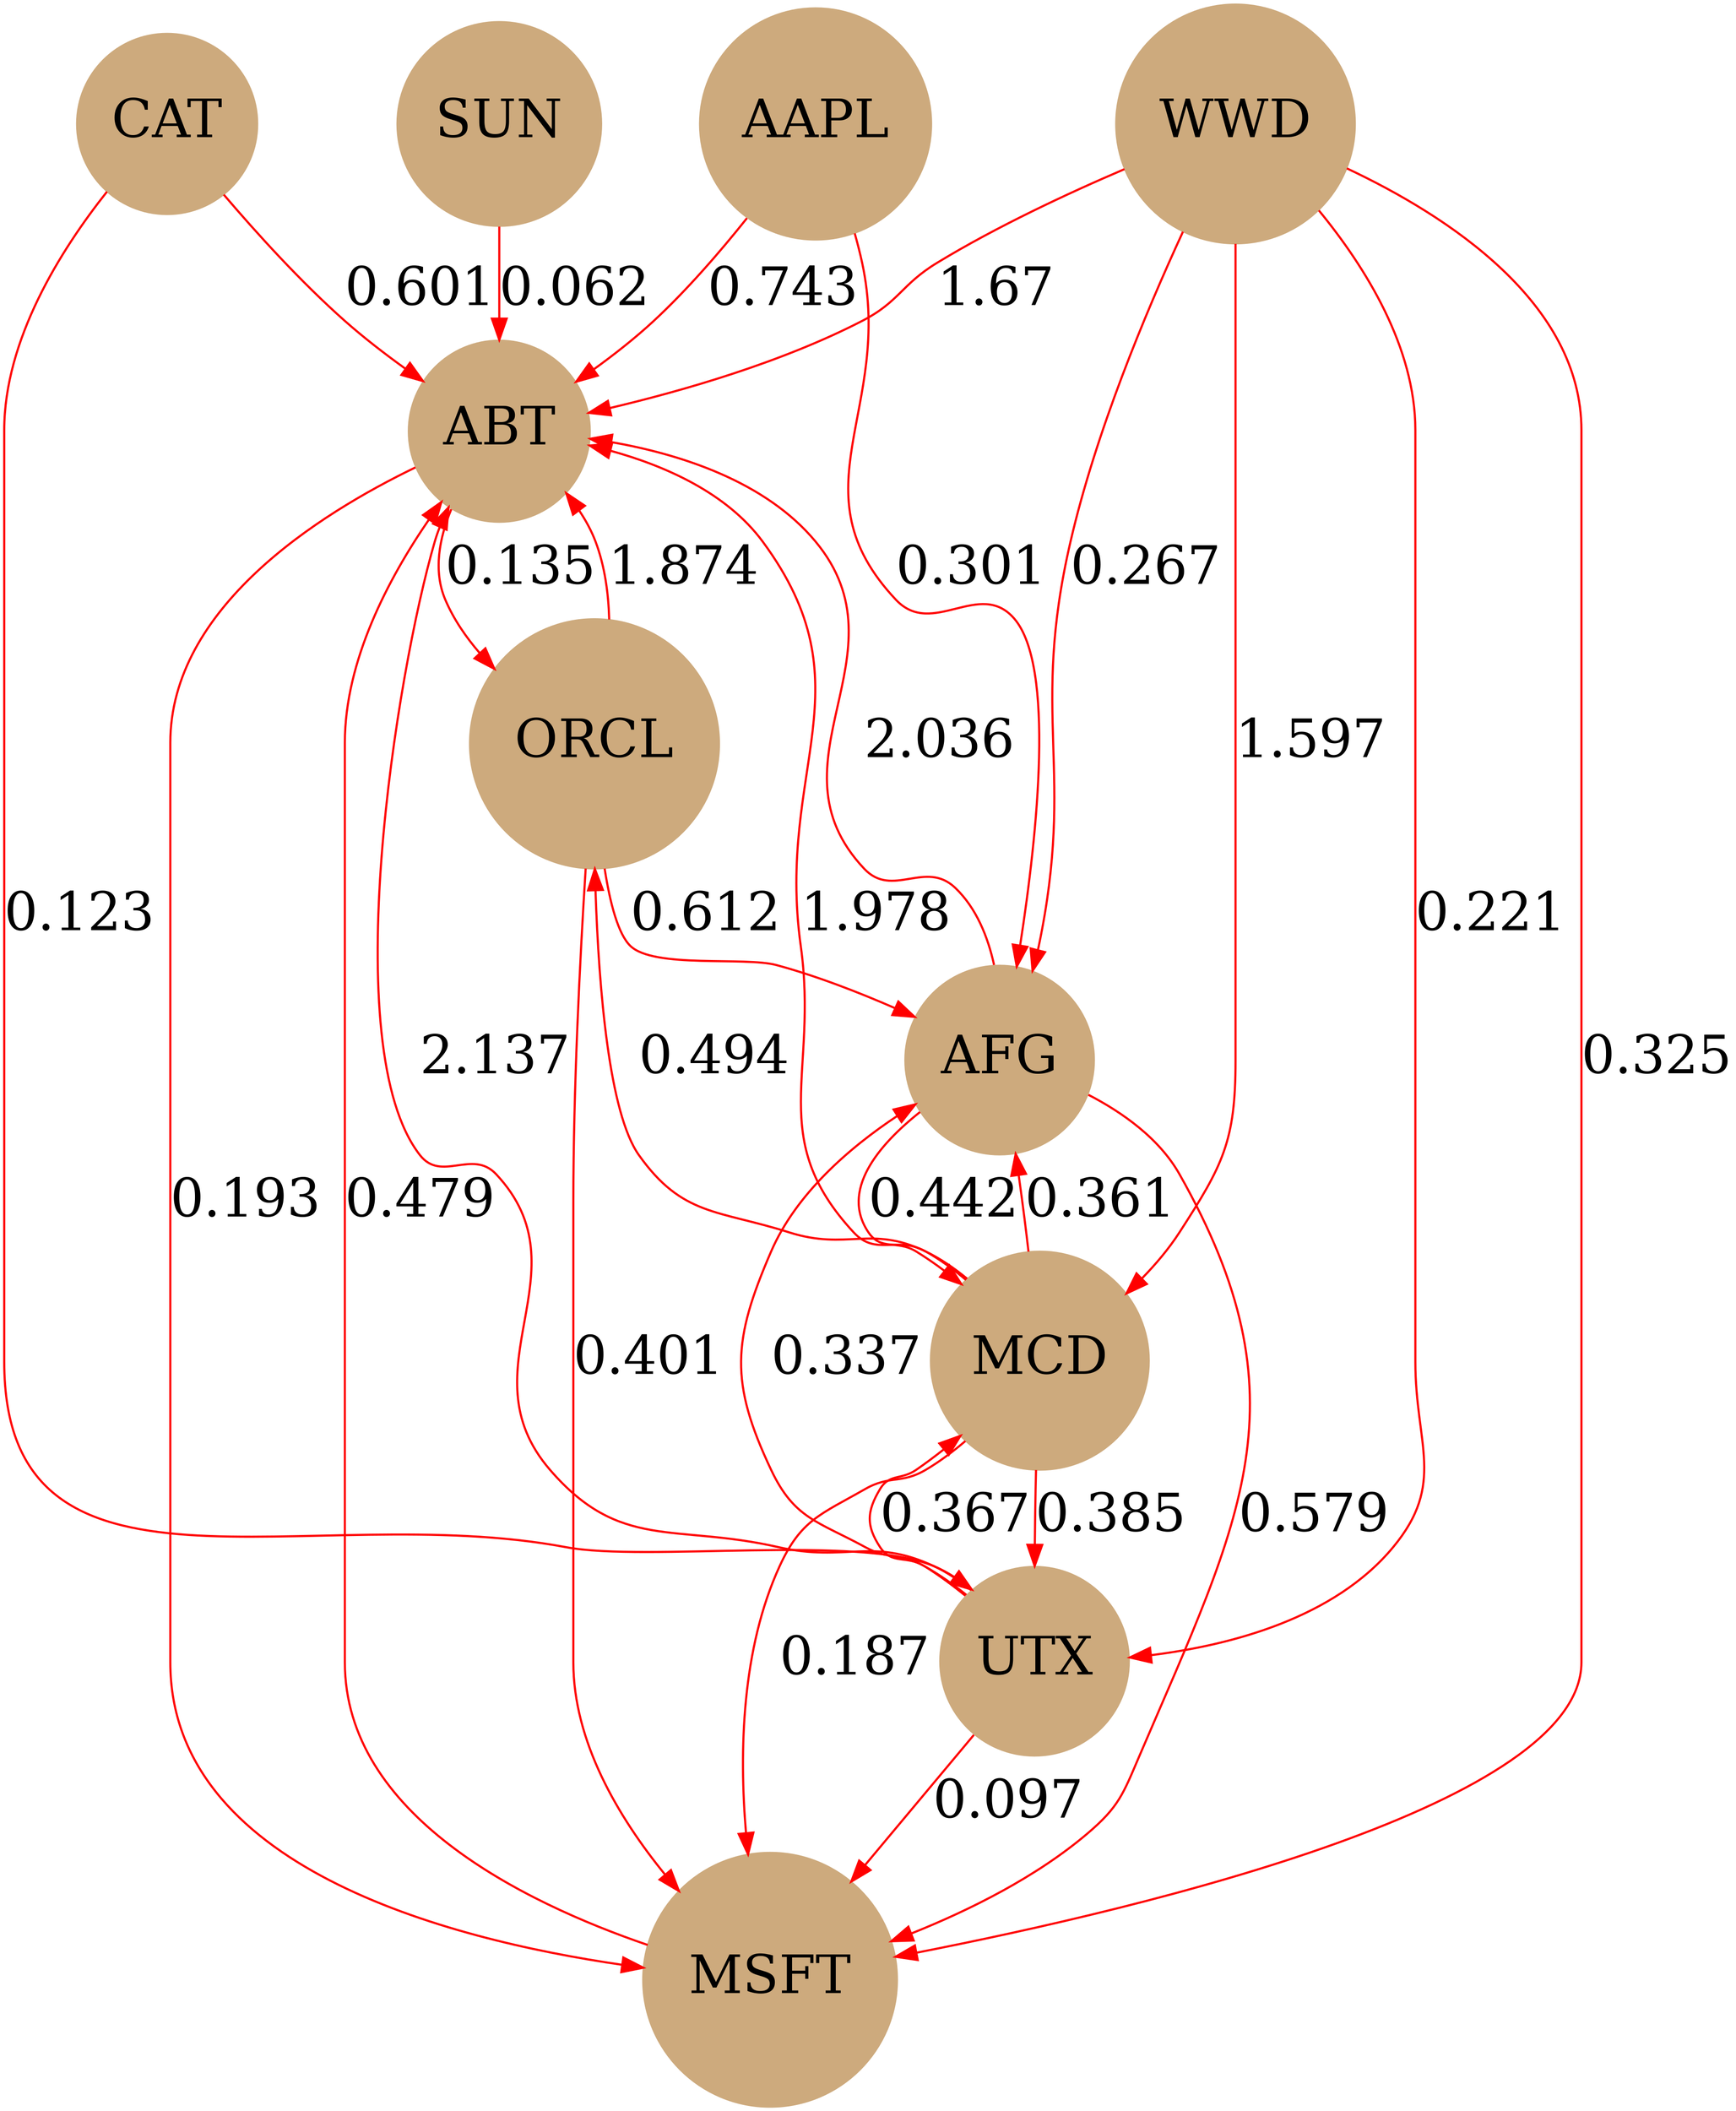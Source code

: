 digraph {

node[fontsize=50]
edge[fontsize=50]

SUN -> ABT	 [arrowsize=2,penwidth=2,color=red,label=0.062];
ABT -> ORCL	 [arrowsize=2,penwidth=2,color=red,label=0.135];
ABT -> MSFT	 [arrowsize=2,penwidth=2,color=red,label=0.193];
AAPL -> AFG	 [arrowsize=2,penwidth=2,color=red,label=0.301];
AAPL -> ABT	 [arrowsize=2,penwidth=2,color=red,label=0.743];
AFG -> ABT	 [arrowsize=2,penwidth=2,color=red,label=2.036];
AFG -> MSFT	 [arrowsize=2,penwidth=2,color=red,label=0.579];
AFG -> MCD	 [arrowsize=2,penwidth=2,color=red,label=0.442];
MSFT -> ABT	 [arrowsize=2,penwidth=2,color=red,label=0.479];
MCD -> AFG	 [arrowsize=2,penwidth=2,color=red,label=0.361];
MCD -> ORCL	 [arrowsize=2,penwidth=2,color=red,label=0.494];
MCD -> ABT	 [arrowsize=2,penwidth=2,color=red,label=1.978];
MCD -> UTX	 [arrowsize=2,penwidth=2,color=red,label=0.385];
MCD -> MSFT	 [arrowsize=2,penwidth=2,color=red,label=0.187];
CAT -> UTX	 [arrowsize=2,penwidth=2,color=red,label=0.123];
CAT -> ABT	 [arrowsize=2,penwidth=2,color=red,label=0.601];
UTX -> AFG	 [arrowsize=2,penwidth=2,color=red,label=0.337];
UTX -> MCD	 [arrowsize=2,penwidth=2,color=red,label=0.367];
UTX -> ABT	 [arrowsize=2,penwidth=2,color=red,label=2.137];
UTX -> MSFT	 [arrowsize=2,penwidth=2,color=red,label=0.097];
WWD -> AFG	 [arrowsize=2,penwidth=2,color=red,label=0.267];
WWD -> MCD	 [arrowsize=2,penwidth=2,color=red,label=1.597];
WWD -> ABT	 [arrowsize=2,penwidth=2,color=red,label=1.67];
WWD -> UTX	 [arrowsize=2,penwidth=2,color=red,label=0.221];
WWD -> MSFT	 [arrowsize=2,penwidth=2,color=red,label=0.325];
ORCL -> ABT	 [arrowsize=2,penwidth=2,color=red,label=1.874];
ORCL -> MSFT	 [arrowsize=2,penwidth=2,color=red,label=0.401];
ORCL -> AFG	 [arrowsize=2,penwidth=2,color=red,label=0.612];

SUN [shape=circle,color=burlywood3,style=filled];
AAPL [shape=circle,color=burlywood3,style=filled];
AFG [shape=circle,color=burlywood3,style=filled];
CAT [shape=circle,color=burlywood3,style=filled];
WWD [shape=circle,color=burlywood3,style=filled];
ORCL [shape=circle,color=burlywood3,style=filled];
ABT [shape=circle,color=burlywood3,style=filled];
UTX [shape=circle,color=burlywood3,style=filled];
MCD [shape=circle,color=burlywood3,style=filled];
MSFT [shape=circle,color=burlywood3,style=filled];

}
